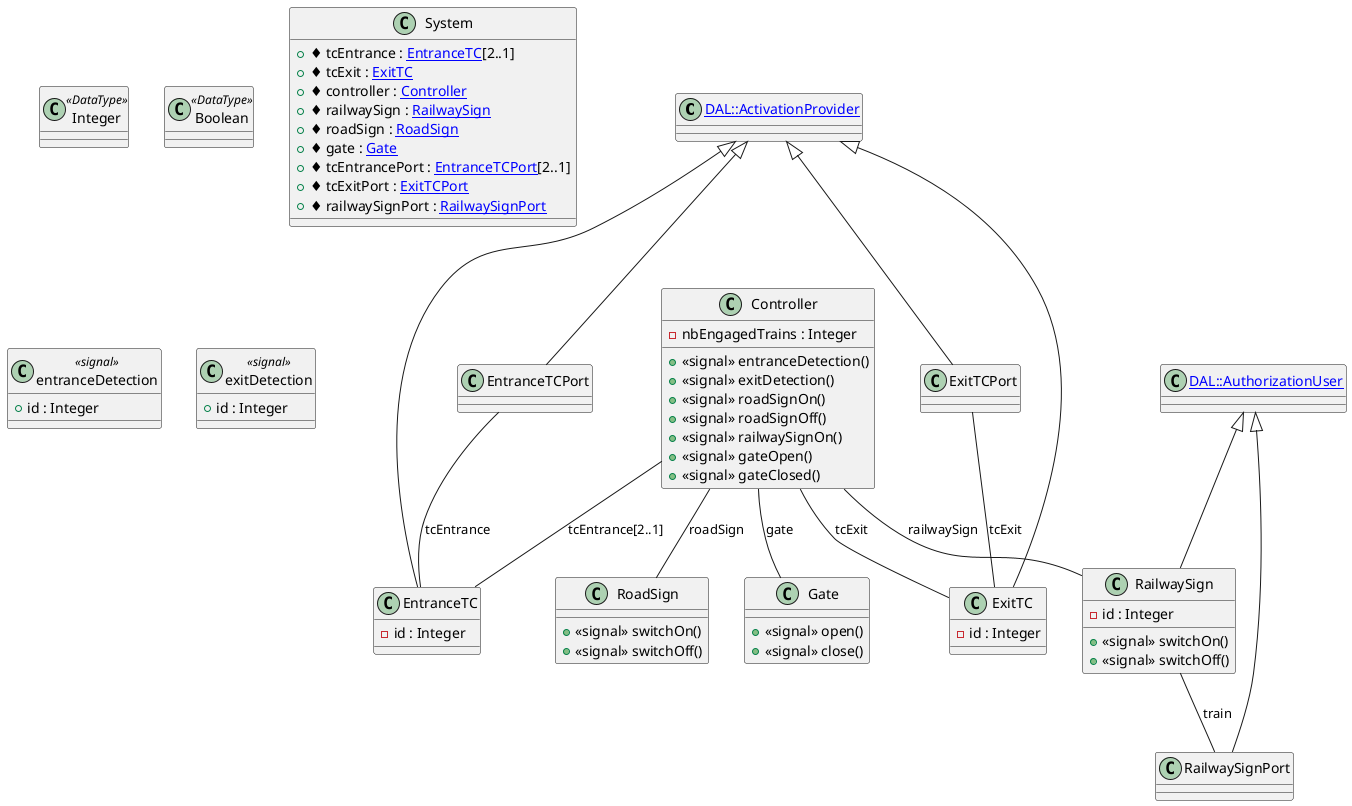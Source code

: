 

@startuml


	class "[[DAL%3A%3AActivationProvider-Class.svg DAL::ActivationProvider]]" as DAL_ActivationProvider
	class "[[DAL%3A%3AAuthorizationUser-Class.svg DAL::AuthorizationUser]]" as DAL_AuthorizationUser
	class "Integer" as LevelCrossingSystem_Integer <<DataType>>
	class "Boolean" as LevelCrossingSystem_Boolean <<DataType>>
	class "System" as LevelCrossingSystem_System {
		+♦ tcEntrance : [[LevelCrossingSystem%3A%3AEntranceTC-Class.svg EntranceTC]][2..1]
		+♦ tcExit : [[LevelCrossingSystem%3A%3AExitTC-Class.svg ExitTC]]
		+♦ controller : [[LevelCrossingSystem%3A%3AController-Class.svg Controller]]
		+♦ railwaySign : [[LevelCrossingSystem%3A%3ARailwaySign-Class.svg RailwaySign]]
		+♦ roadSign : [[LevelCrossingSystem%3A%3ARoadSign-Class.svg RoadSign]]
		+♦ gate : [[LevelCrossingSystem%3A%3AGate-Class.svg Gate]]
		+♦ tcEntrancePort : [[LevelCrossingSystem%3A%3AEntranceTCPort-Class.svg EntranceTCPort]][2..1]
		+♦ tcExitPort : [[LevelCrossingSystem%3A%3AExitTCPort-Class.svg ExitTCPort]]
		+♦ railwaySignPort : [[LevelCrossingSystem%3A%3ARailwaySignPort-Class.svg RailwaySignPort]]
	}
	class "entranceDetection" as LevelCrossingSystem_entranceDetection <<signal>> {
		+id : Integer
	}
	class "exitDetection" as LevelCrossingSystem_exitDetection <<signal>> {
		+id : Integer
	}
	class "EntranceTCPort" as LevelCrossingSystem_EntranceTCPort
	class "ExitTCPort" as LevelCrossingSystem_ExitTCPort
	class "RailwaySignPort" as LevelCrossingSystem_RailwaySignPort
	class "EntranceTC" as ACTIVE_LevelCrossingSystem_EntranceTC {
		-id : Integer
	}
	class "ExitTC" as ACTIVE_LevelCrossingSystem_ExitTC {
		-id : Integer
	}
	class "Controller" as ACTIVE_LevelCrossingSystem_Controller {
		-nbEngagedTrains : Integer
		+<<signal>> entranceDetection()
		+<<signal>> exitDetection()
		+<<signal>> roadSignOn()
		+<<signal>> roadSignOff()
		+<<signal>> railwaySignOn()
		+<<signal>> gateOpen()
		+<<signal>> gateClosed()
	}
	class "RoadSign" as ACTIVE_LevelCrossingSystem_RoadSign {
		+<<signal>> switchOn()
		+<<signal>> switchOff()
	}
	class "Gate" as ACTIVE_LevelCrossingSystem_Gate {
		+<<signal>> open()
		+<<signal>> close()
	}
	class "RailwaySign" as ACTIVE_LevelCrossingSystem_RailwaySign {
		-id : Integer
		+<<signal>> switchOn()
		+<<signal>> switchOff()
	}
	DAL_ActivationProvider <|-- LevelCrossingSystem_EntranceTCPort
	DAL_ActivationProvider <|-- LevelCrossingSystem_ExitTCPort
	DAL_AuthorizationUser <|-- LevelCrossingSystem_RailwaySignPort
	DAL_ActivationProvider <|-- ACTIVE_LevelCrossingSystem_EntranceTC
	DAL_ActivationProvider <|-- ACTIVE_LevelCrossingSystem_ExitTC
	DAL_AuthorizationUser <|-- ACTIVE_LevelCrossingSystem_RailwaySign
	ACTIVE_LevelCrossingSystem_Controller -- ACTIVE_LevelCrossingSystem_Gate : gate
	ACTIVE_LevelCrossingSystem_Controller -- ACTIVE_LevelCrossingSystem_EntranceTC : tcEntrance[2..1]
	ACTIVE_LevelCrossingSystem_Controller -- ACTIVE_LevelCrossingSystem_ExitTC : tcExit
	ACTIVE_LevelCrossingSystem_Controller -- ACTIVE_LevelCrossingSystem_RoadSign : roadSign
	LevelCrossingSystem_EntranceTCPort -- ACTIVE_LevelCrossingSystem_EntranceTC : tcEntrance
	LevelCrossingSystem_ExitTCPort -- ACTIVE_LevelCrossingSystem_ExitTC : tcExit
	ACTIVE_LevelCrossingSystem_Controller -- ACTIVE_LevelCrossingSystem_RailwaySign : railwaySign
	ACTIVE_LevelCrossingSystem_RailwaySign -- LevelCrossingSystem_RailwaySignPort : train
@enduml
